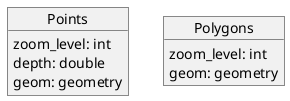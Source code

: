@startuml

 object Points {
    zoom_level: int
    depth: double
    geom: geometry
}
object Polygons {
    zoom_level: int
    geom: geometry
}
@enduml